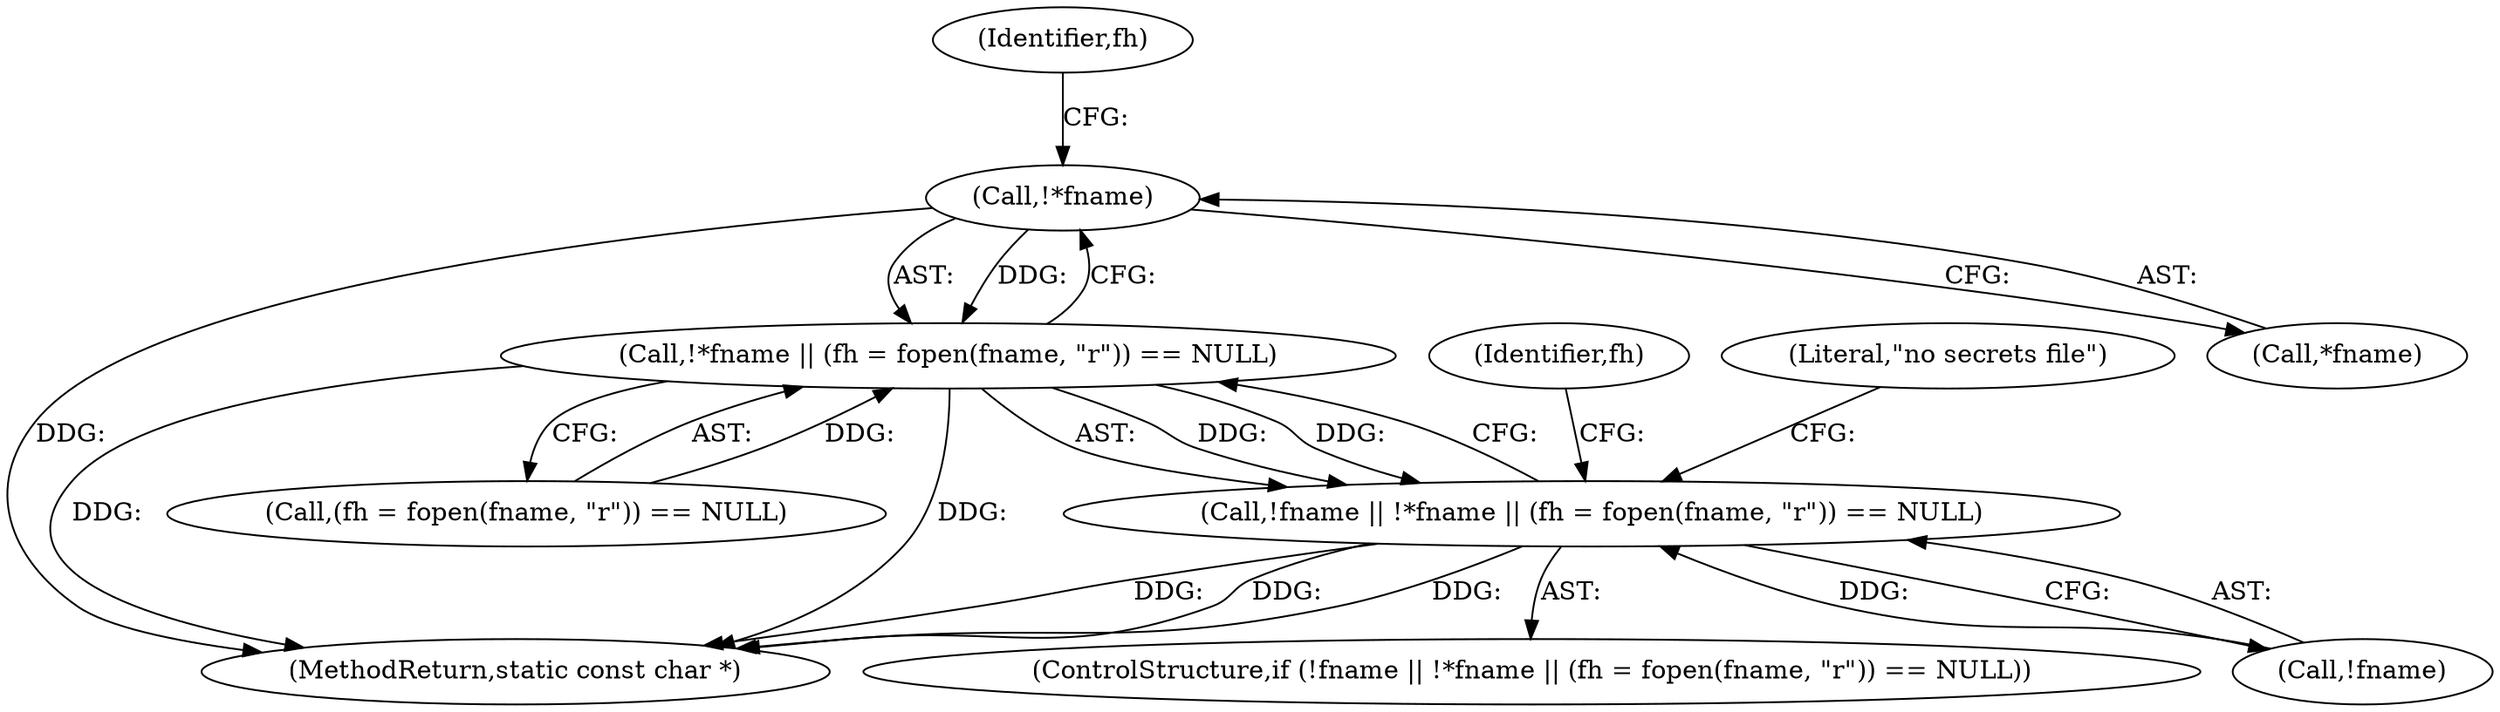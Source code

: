 digraph "0_samba_0dedfbce2c1b851684ba658861fe9d620636c56a@pointer" {
"1000139" [label="(Call,!*fname)"];
"1000138" [label="(Call,!*fname || (fh = fopen(fname, \"r\")) == NULL)"];
"1000135" [label="(Call,!fname || !*fname || (fh = fopen(fname, \"r\")) == NULL)"];
"1000144" [label="(Identifier,fh)"];
"1000155" [label="(Identifier,fh)"];
"1000135" [label="(Call,!fname || !*fname || (fh = fopen(fname, \"r\")) == NULL)"];
"1000198" [label="(MethodReturn,static const char *)"];
"1000140" [label="(Call,*fname)"];
"1000142" [label="(Call,(fh = fopen(fname, \"r\")) == NULL)"];
"1000139" [label="(Call,!*fname)"];
"1000150" [label="(Literal,\"no secrets file\")"];
"1000138" [label="(Call,!*fname || (fh = fopen(fname, \"r\")) == NULL)"];
"1000134" [label="(ControlStructure,if (!fname || !*fname || (fh = fopen(fname, \"r\")) == NULL))"];
"1000136" [label="(Call,!fname)"];
"1000139" -> "1000138"  [label="AST: "];
"1000139" -> "1000140"  [label="CFG: "];
"1000140" -> "1000139"  [label="AST: "];
"1000144" -> "1000139"  [label="CFG: "];
"1000138" -> "1000139"  [label="CFG: "];
"1000139" -> "1000198"  [label="DDG: "];
"1000139" -> "1000138"  [label="DDG: "];
"1000138" -> "1000135"  [label="AST: "];
"1000138" -> "1000142"  [label="CFG: "];
"1000142" -> "1000138"  [label="AST: "];
"1000135" -> "1000138"  [label="CFG: "];
"1000138" -> "1000198"  [label="DDG: "];
"1000138" -> "1000198"  [label="DDG: "];
"1000138" -> "1000135"  [label="DDG: "];
"1000138" -> "1000135"  [label="DDG: "];
"1000142" -> "1000138"  [label="DDG: "];
"1000135" -> "1000134"  [label="AST: "];
"1000135" -> "1000136"  [label="CFG: "];
"1000136" -> "1000135"  [label="AST: "];
"1000150" -> "1000135"  [label="CFG: "];
"1000155" -> "1000135"  [label="CFG: "];
"1000135" -> "1000198"  [label="DDG: "];
"1000135" -> "1000198"  [label="DDG: "];
"1000135" -> "1000198"  [label="DDG: "];
"1000136" -> "1000135"  [label="DDG: "];
}
